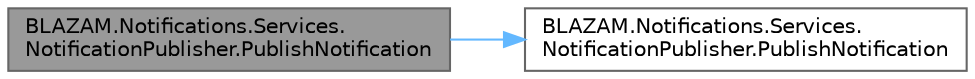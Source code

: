 digraph "BLAZAM.Notifications.Services.NotificationPublisher.PublishNotification"
{
 // LATEX_PDF_SIZE
  bgcolor="transparent";
  edge [fontname=Helvetica,fontsize=10,labelfontname=Helvetica,labelfontsize=10];
  node [fontname=Helvetica,fontsize=10,shape=box,height=0.2,width=0.4];
  rankdir="LR";
  Node1 [id="Node000001",label="BLAZAM.Notifications.Services.\lNotificationPublisher.PublishNotification",height=0.2,width=0.4,color="gray40", fillcolor="grey60", style="filled", fontcolor="black",tooltip="Publishes a notification to all users currently in the users table."];
  Node1 -> Node2 [id="edge1_Node000001_Node000002",color="steelblue1",style="solid",tooltip=" "];
  Node2 [id="Node000002",label="BLAZAM.Notifications.Services.\lNotificationPublisher.PublishNotification",height=0.2,width=0.4,color="grey40", fillcolor="white", style="filled",URL="$class_b_l_a_z_a_m_1_1_notifications_1_1_services_1_1_notification_publisher.html#a85d1149c39efc4786a592e7e7791f54d",tooltip="Publishes a notification to a single user."];
}
